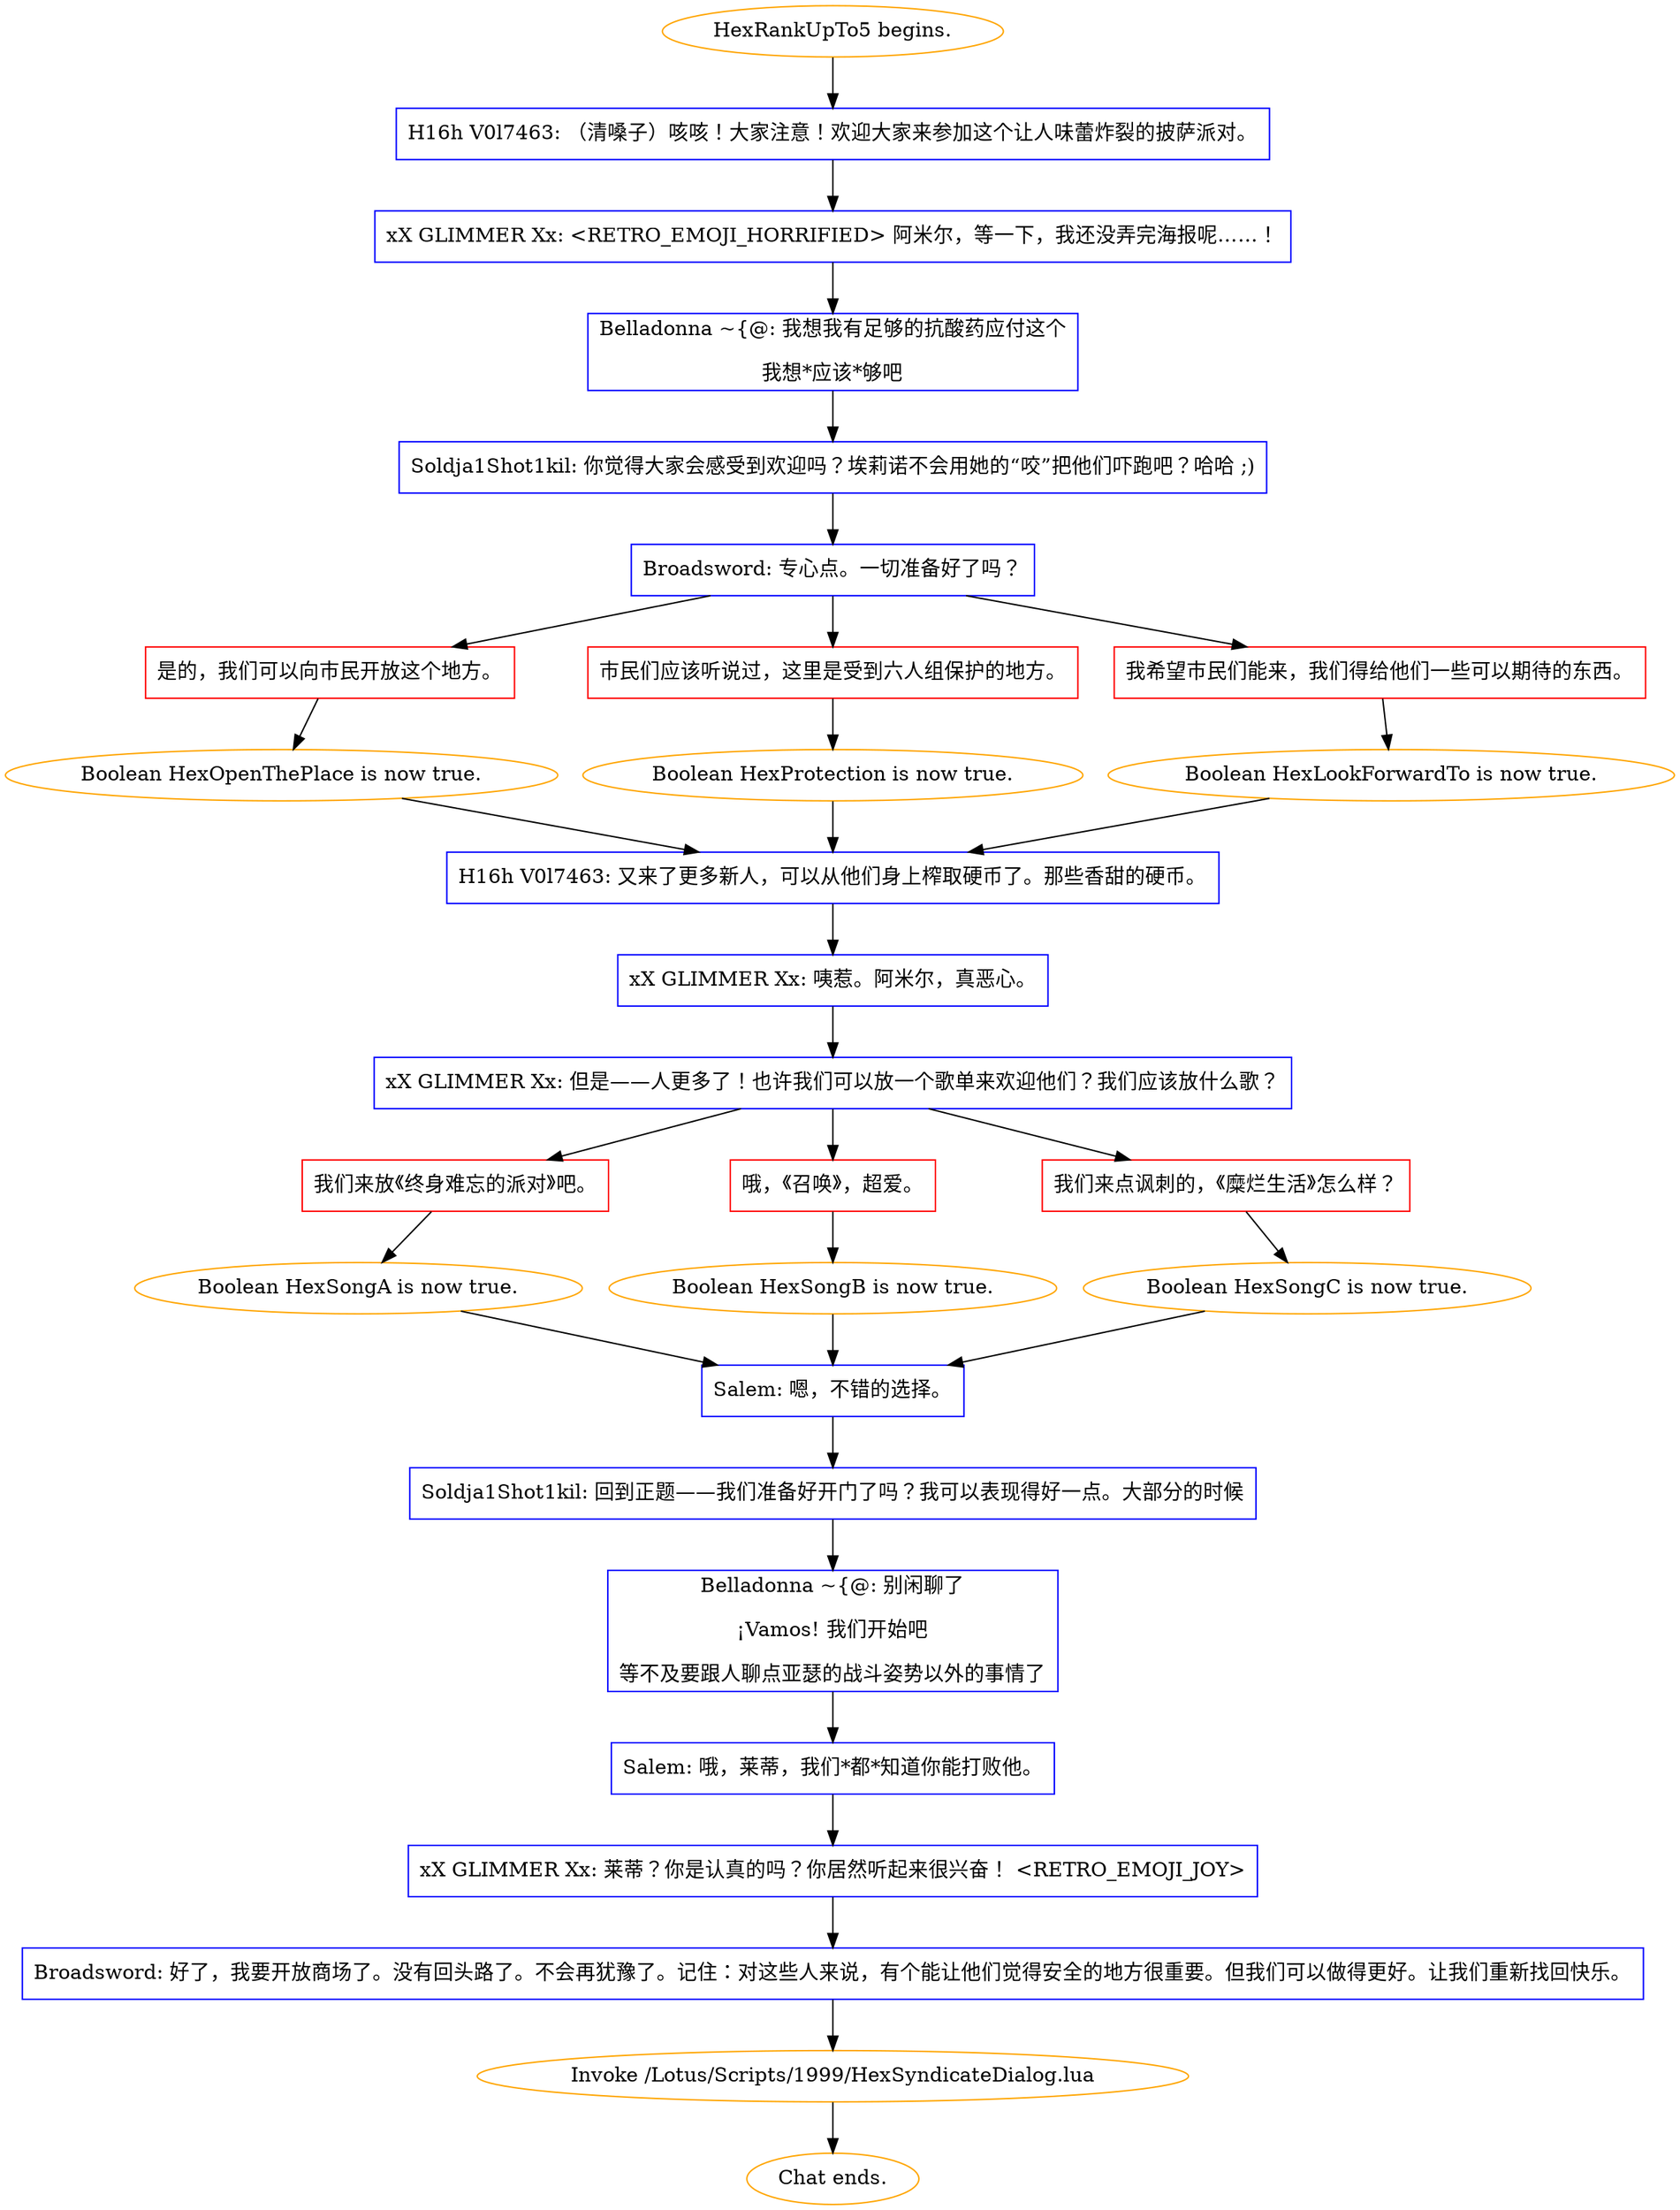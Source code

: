 digraph {
	"HexRankUpTo5 begins." [color=orange];
		"HexRankUpTo5 begins." -> j561034277;
	j561034277 [label="H16h V0l7463: （清嗓子）咳咳！大家注意！欢迎大家来参加这个让人味蕾炸裂的披萨派对。",shape=box,color=blue];
		j561034277 -> j3200703569;
	j3200703569 [label="xX GLIMMER Xx: <RETRO_EMOJI_HORRIFIED> 阿米尔，等一下，我还没弄完海报呢……！",shape=box,color=blue];
		j3200703569 -> j2362578193;
	j2362578193 [label="Belladonna ~{@: 我想我有足够的抗酸药应付这个
我想*应该*够吧",shape=box,color=blue];
		j2362578193 -> j2481284785;
	j2481284785 [label="Soldja1Shot1kil: 你觉得大家会感受到欢迎吗？埃莉诺不会用她的“咬”把他们吓跑吧？哈哈 ;)",shape=box,color=blue];
		j2481284785 -> j539554235;
	j539554235 [label="Broadsword: 专心点。一切准备好了吗？",shape=box,color=blue];
		j539554235 -> j1438263932;
		j539554235 -> j3319453182;
		j539554235 -> j1288320462;
	j1438263932 [label="是的，我们可以向市民开放这个地方。",shape=box,color=red];
		j1438263932 -> j2527298892;
	j3319453182 [label="市民们应该听说过，这里是受到六人组保护的地方。",shape=box,color=red];
		j3319453182 -> j412200948;
	j1288320462 [label="我希望市民们能来，我们得给他们一些可以期待的东西。",shape=box,color=red];
		j1288320462 -> j2224257065;
	j2527298892 [label="Boolean HexOpenThePlace is now true.",color=orange];
		j2527298892 -> j3548006451;
	j412200948 [label="Boolean HexProtection is now true.",color=orange];
		j412200948 -> j3548006451;
	j2224257065 [label="Boolean HexLookForwardTo is now true.",color=orange];
		j2224257065 -> j3548006451;
	j3548006451 [label="H16h V0l7463: 又来了更多新人，可以从他们身上榨取硬币了。那些香甜的硬币。",shape=box,color=blue];
		j3548006451 -> j1917135566;
	j1917135566 [label="xX GLIMMER Xx: 咦惹。阿米尔，真恶心。",shape=box,color=blue];
		j1917135566 -> j1420962571;
	j1420962571 [label="xX GLIMMER Xx: 但是——人更多了！也许我们可以放一个歌单来欢迎他们？我们应该放什么歌？",shape=box,color=blue];
		j1420962571 -> j1854109996;
		j1420962571 -> j657925651;
		j1420962571 -> j1882490885;
	j1854109996 [label="我们来放《终身难忘的派对》吧。",shape=box,color=red];
		j1854109996 -> j2032895591;
	j657925651 [label="哦，《召唤》，超爱。",shape=box,color=red];
		j657925651 -> j646219350;
	j1882490885 [label="我们来点讽刺的，《糜烂生活》怎么样？",shape=box,color=red];
		j1882490885 -> j528748114;
	j2032895591 [label="Boolean HexSongA is now true.",color=orange];
		j2032895591 -> j1789440002;
	j646219350 [label="Boolean HexSongB is now true.",color=orange];
		j646219350 -> j1789440002;
	j528748114 [label="Boolean HexSongC is now true.",color=orange];
		j528748114 -> j1789440002;
	j1789440002 [label="Salem: 嗯，不错的选择。",shape=box,color=blue];
		j1789440002 -> j1216748406;
	j1216748406 [label="Soldja1Shot1kil: 回到正题——我们准备好开门了吗？我可以表现得好一点。大部分的时候",shape=box,color=blue];
		j1216748406 -> j1480394723;
	j1480394723 [label="Belladonna ~{@: 别闲聊了
¡Vamos! 我们开始吧
等不及要跟人聊点亚瑟的战斗姿势以外的事情了",shape=box,color=blue];
		j1480394723 -> j230380431;
	j230380431 [label="Salem: 哦，莱蒂，我们*都*知道你能打败他。",shape=box,color=blue];
		j230380431 -> j662223827;
	j662223827 [label="xX GLIMMER Xx: 莱蒂？你是认真的吗？你居然听起来很兴奋！ <RETRO_EMOJI_JOY>",shape=box,color=blue];
		j662223827 -> j3798776380;
	j3798776380 [label="Broadsword: 好了，我要开放商场了。没有回头路了。不会再犹豫了。记住：对这些人来说，有个能让他们觉得安全的地方很重要。但我们可以做得更好。让我们重新找回快乐。",shape=box,color=blue];
		j3798776380 -> j2375408662;
	j2375408662 [label="Invoke /Lotus/Scripts/1999/HexSyndicateDialog.lua",color=orange];
		j2375408662 -> "Chat ends.";
	"Chat ends." [color=orange];
}